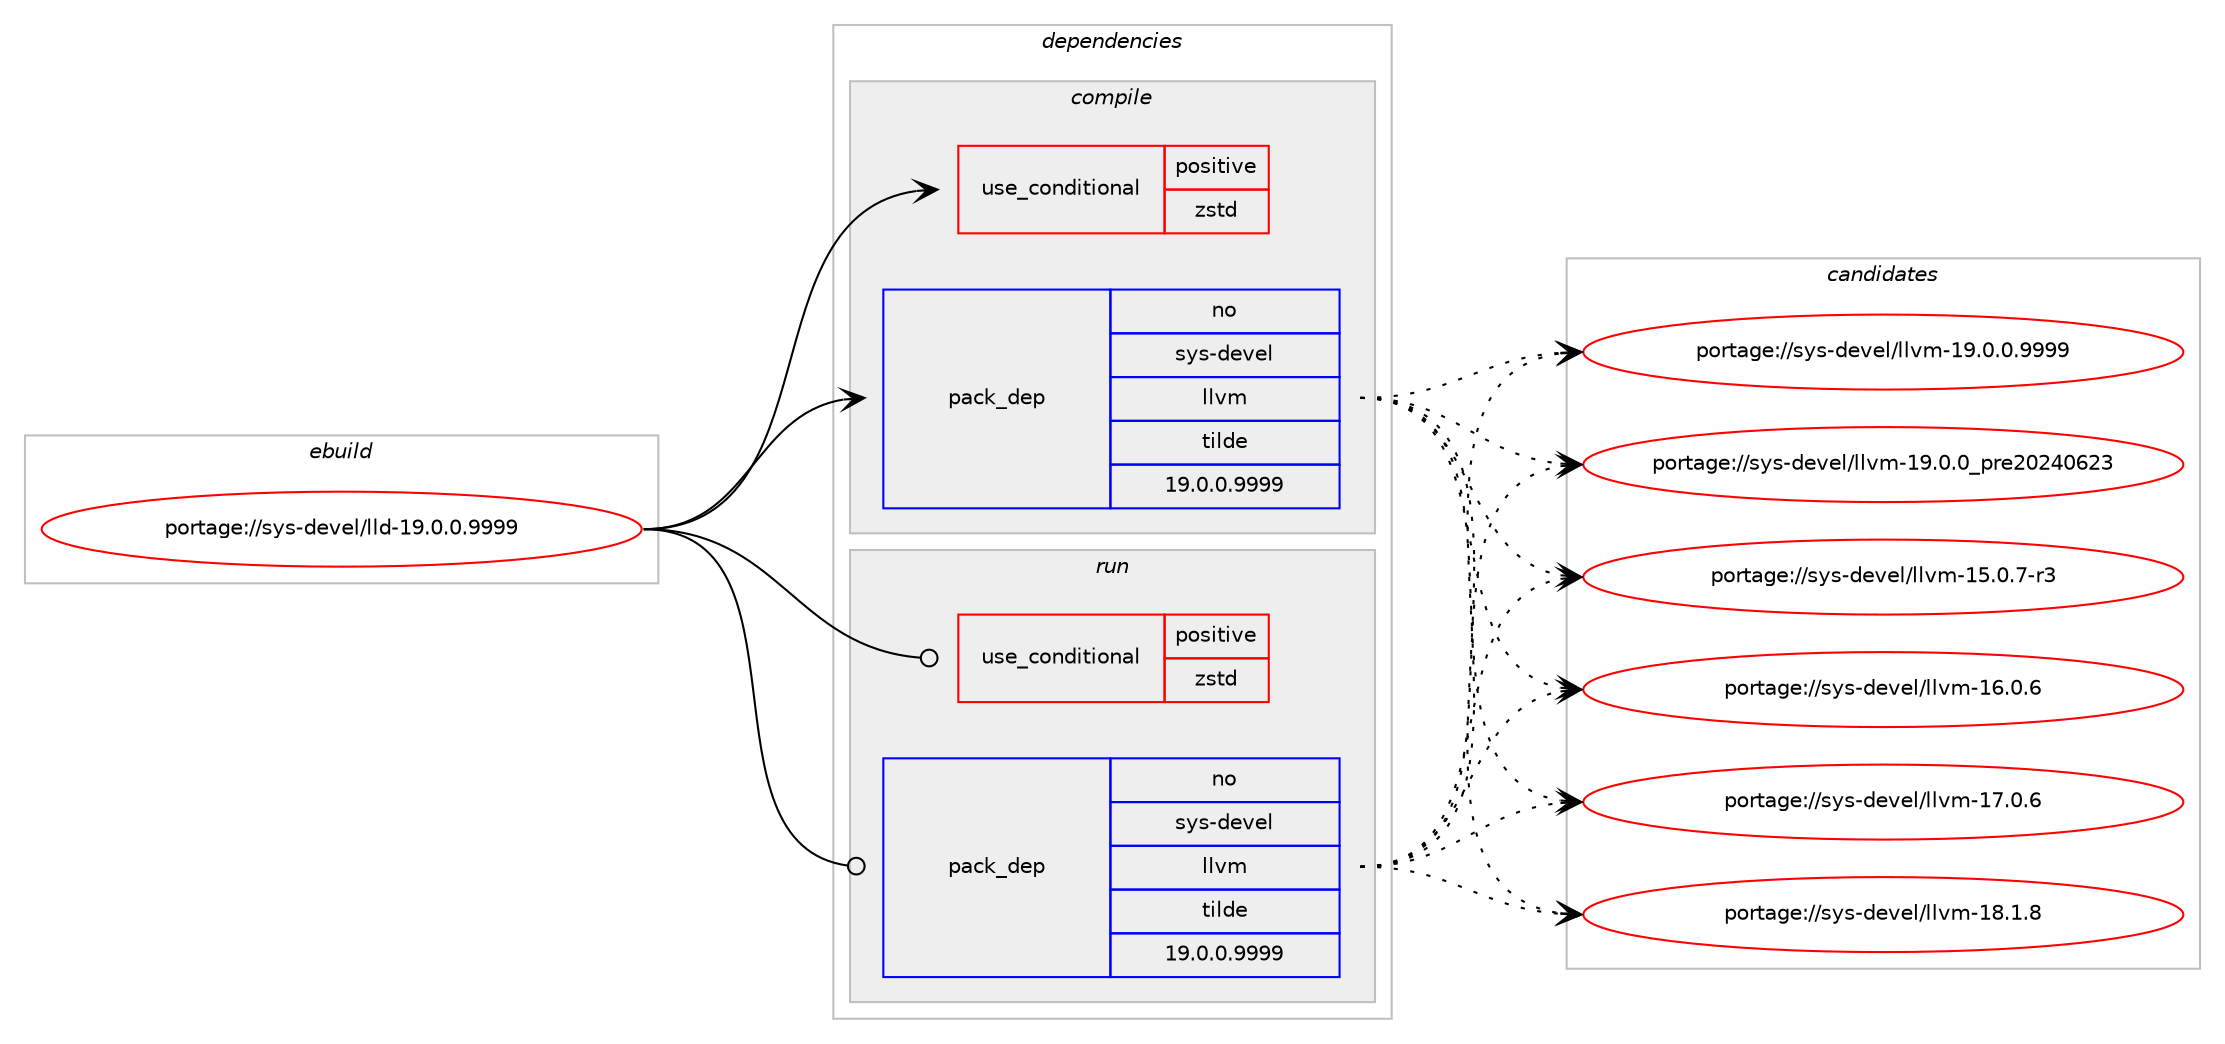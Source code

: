 digraph prolog {

# *************
# Graph options
# *************

newrank=true;
concentrate=true;
compound=true;
graph [rankdir=LR,fontname=Helvetica,fontsize=10,ranksep=1.5];#, ranksep=2.5, nodesep=0.2];
edge  [arrowhead=vee];
node  [fontname=Helvetica,fontsize=10];

# **********
# The ebuild
# **********

subgraph cluster_leftcol {
color=gray;
rank=same;
label=<<i>ebuild</i>>;
id [label="portage://sys-devel/lld-19.0.0.9999", color=red, width=4, href="../sys-devel/lld-19.0.0.9999.svg"];
}

# ****************
# The dependencies
# ****************

subgraph cluster_midcol {
color=gray;
label=<<i>dependencies</i>>;
subgraph cluster_compile {
fillcolor="#eeeeee";
style=filled;
label=<<i>compile</i>>;
subgraph cond112856 {
dependency218093 [label=<<TABLE BORDER="0" CELLBORDER="1" CELLSPACING="0" CELLPADDING="4"><TR><TD ROWSPAN="3" CELLPADDING="10">use_conditional</TD></TR><TR><TD>positive</TD></TR><TR><TD>zstd</TD></TR></TABLE>>, shape=none, color=red];
# *** BEGIN UNKNOWN DEPENDENCY TYPE (TODO) ***
# dependency218093 -> package_dependency(portage://sys-devel/lld-19.0.0.9999,install,no,app-arch,zstd,none,[,,],any_same_slot,[])
# *** END UNKNOWN DEPENDENCY TYPE (TODO) ***

}
id:e -> dependency218093:w [weight=20,style="solid",arrowhead="vee"];
subgraph pack102360 {
dependency218094 [label=<<TABLE BORDER="0" CELLBORDER="1" CELLSPACING="0" CELLPADDING="4" WIDTH="220"><TR><TD ROWSPAN="6" CELLPADDING="30">pack_dep</TD></TR><TR><TD WIDTH="110">no</TD></TR><TR><TD>sys-devel</TD></TR><TR><TD>llvm</TD></TR><TR><TD>tilde</TD></TR><TR><TD>19.0.0.9999</TD></TR></TABLE>>, shape=none, color=blue];
}
id:e -> dependency218094:w [weight=20,style="solid",arrowhead="vee"];
# *** BEGIN UNKNOWN DEPENDENCY TYPE (TODO) ***
# id -> package_dependency(portage://sys-devel/lld-19.0.0.9999,install,no,sys-libs,zlib,none,[,,],any_same_slot,[])
# *** END UNKNOWN DEPENDENCY TYPE (TODO) ***

}
subgraph cluster_compileandrun {
fillcolor="#eeeeee";
style=filled;
label=<<i>compile and run</i>>;
}
subgraph cluster_run {
fillcolor="#eeeeee";
style=filled;
label=<<i>run</i>>;
subgraph cond112857 {
dependency218095 [label=<<TABLE BORDER="0" CELLBORDER="1" CELLSPACING="0" CELLPADDING="4"><TR><TD ROWSPAN="3" CELLPADDING="10">use_conditional</TD></TR><TR><TD>positive</TD></TR><TR><TD>zstd</TD></TR></TABLE>>, shape=none, color=red];
# *** BEGIN UNKNOWN DEPENDENCY TYPE (TODO) ***
# dependency218095 -> package_dependency(portage://sys-devel/lld-19.0.0.9999,run,no,app-arch,zstd,none,[,,],any_same_slot,[])
# *** END UNKNOWN DEPENDENCY TYPE (TODO) ***

}
id:e -> dependency218095:w [weight=20,style="solid",arrowhead="odot"];
subgraph pack102361 {
dependency218096 [label=<<TABLE BORDER="0" CELLBORDER="1" CELLSPACING="0" CELLPADDING="4" WIDTH="220"><TR><TD ROWSPAN="6" CELLPADDING="30">pack_dep</TD></TR><TR><TD WIDTH="110">no</TD></TR><TR><TD>sys-devel</TD></TR><TR><TD>llvm</TD></TR><TR><TD>tilde</TD></TR><TR><TD>19.0.0.9999</TD></TR></TABLE>>, shape=none, color=blue];
}
id:e -> dependency218096:w [weight=20,style="solid",arrowhead="odot"];
# *** BEGIN UNKNOWN DEPENDENCY TYPE (TODO) ***
# id -> package_dependency(portage://sys-devel/lld-19.0.0.9999,run,no,sys-libs,zlib,none,[,,],any_same_slot,[])
# *** END UNKNOWN DEPENDENCY TYPE (TODO) ***

# *** BEGIN UNKNOWN DEPENDENCY TYPE (TODO) ***
# id -> package_dependency(portage://sys-devel/lld-19.0.0.9999,run,weak,sys-devel,lld,none,[,,],[slot(0)],[])
# *** END UNKNOWN DEPENDENCY TYPE (TODO) ***

}
}

# **************
# The candidates
# **************

subgraph cluster_choices {
rank=same;
color=gray;
label=<<i>candidates</i>>;

subgraph choice102360 {
color=black;
nodesep=1;
choice1151211154510010111810110847108108118109454953464846554511451 [label="portage://sys-devel/llvm-15.0.7-r3", color=red, width=4,href="../sys-devel/llvm-15.0.7-r3.svg"];
choice115121115451001011181011084710810811810945495446484654 [label="portage://sys-devel/llvm-16.0.6", color=red, width=4,href="../sys-devel/llvm-16.0.6.svg"];
choice115121115451001011181011084710810811810945495546484654 [label="portage://sys-devel/llvm-17.0.6", color=red, width=4,href="../sys-devel/llvm-17.0.6.svg"];
choice115121115451001011181011084710810811810945495646494656 [label="portage://sys-devel/llvm-18.1.8", color=red, width=4,href="../sys-devel/llvm-18.1.8.svg"];
choice1151211154510010111810110847108108118109454957464846484657575757 [label="portage://sys-devel/llvm-19.0.0.9999", color=red, width=4,href="../sys-devel/llvm-19.0.0.9999.svg"];
choice115121115451001011181011084710810811810945495746484648951121141015048505248545051 [label="portage://sys-devel/llvm-19.0.0_pre20240623", color=red, width=4,href="../sys-devel/llvm-19.0.0_pre20240623.svg"];
dependency218094:e -> choice1151211154510010111810110847108108118109454953464846554511451:w [style=dotted,weight="100"];
dependency218094:e -> choice115121115451001011181011084710810811810945495446484654:w [style=dotted,weight="100"];
dependency218094:e -> choice115121115451001011181011084710810811810945495546484654:w [style=dotted,weight="100"];
dependency218094:e -> choice115121115451001011181011084710810811810945495646494656:w [style=dotted,weight="100"];
dependency218094:e -> choice1151211154510010111810110847108108118109454957464846484657575757:w [style=dotted,weight="100"];
dependency218094:e -> choice115121115451001011181011084710810811810945495746484648951121141015048505248545051:w [style=dotted,weight="100"];
}
subgraph choice102361 {
color=black;
nodesep=1;
choice1151211154510010111810110847108108118109454953464846554511451 [label="portage://sys-devel/llvm-15.0.7-r3", color=red, width=4,href="../sys-devel/llvm-15.0.7-r3.svg"];
choice115121115451001011181011084710810811810945495446484654 [label="portage://sys-devel/llvm-16.0.6", color=red, width=4,href="../sys-devel/llvm-16.0.6.svg"];
choice115121115451001011181011084710810811810945495546484654 [label="portage://sys-devel/llvm-17.0.6", color=red, width=4,href="../sys-devel/llvm-17.0.6.svg"];
choice115121115451001011181011084710810811810945495646494656 [label="portage://sys-devel/llvm-18.1.8", color=red, width=4,href="../sys-devel/llvm-18.1.8.svg"];
choice1151211154510010111810110847108108118109454957464846484657575757 [label="portage://sys-devel/llvm-19.0.0.9999", color=red, width=4,href="../sys-devel/llvm-19.0.0.9999.svg"];
choice115121115451001011181011084710810811810945495746484648951121141015048505248545051 [label="portage://sys-devel/llvm-19.0.0_pre20240623", color=red, width=4,href="../sys-devel/llvm-19.0.0_pre20240623.svg"];
dependency218096:e -> choice1151211154510010111810110847108108118109454953464846554511451:w [style=dotted,weight="100"];
dependency218096:e -> choice115121115451001011181011084710810811810945495446484654:w [style=dotted,weight="100"];
dependency218096:e -> choice115121115451001011181011084710810811810945495546484654:w [style=dotted,weight="100"];
dependency218096:e -> choice115121115451001011181011084710810811810945495646494656:w [style=dotted,weight="100"];
dependency218096:e -> choice1151211154510010111810110847108108118109454957464846484657575757:w [style=dotted,weight="100"];
dependency218096:e -> choice115121115451001011181011084710810811810945495746484648951121141015048505248545051:w [style=dotted,weight="100"];
}
}

}

